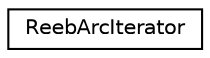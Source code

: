 digraph G
{
  edge [fontname="Helvetica",fontsize="10",labelfontname="Helvetica",labelfontsize="10"];
  node [fontname="Helvetica",fontsize="10",shape=record];
  rankdir=LR;
  Node1 [label="ReebArcIterator",height=0.2,width=0.4,color="black", fillcolor="white", style="filled",URL="$d7/d84/structReebArcIterator.html"];
}
